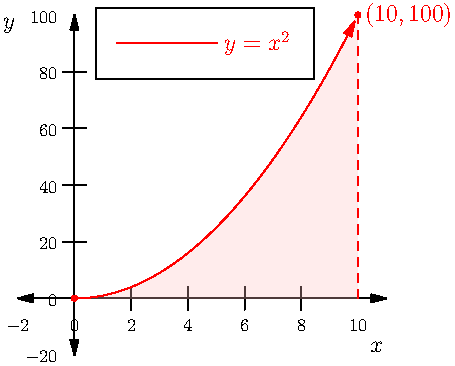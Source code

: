 import graph;
unitsize(0.5cm, 0.05cm);
xaxis("$x$", -2, 11, Ticks(Label(fontsize(9pt)), Step=2, begin=false, end=false), Arrows);
yaxis("$y$", -20, 100, Ticks(Label(fontsize(9pt)), Step=20, begin=false, end=false), Arrows);

real f(real x) {
  return x*x;
}
fill(graph(f, 0, 10)--(10,0)--(0,0)--cycle, opacity(0.3)+palered);
draw(graph(f, 0, 10), red, EndArrow, EndMargin, "$y=x^2$");
draw((10,100)--(10,0), red+dashed);
dot("$(10,100)$", (10,100), dir(0), red);
dot((0,0), red);

add(legend(fontsize(9pt)), (1.5,90), UnFill);
